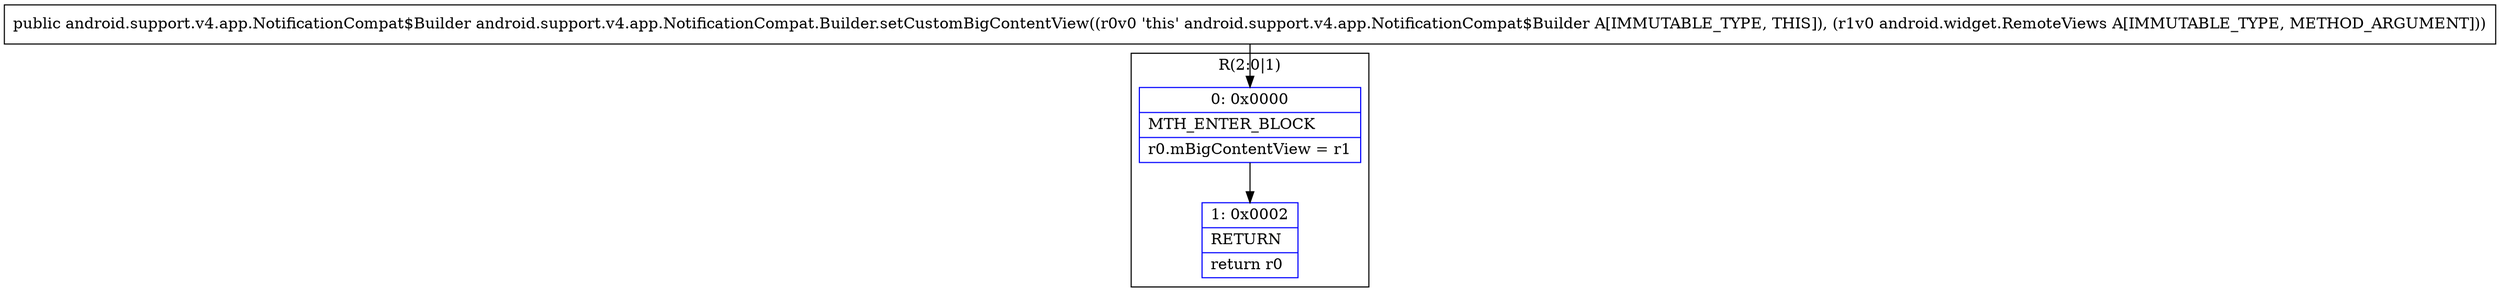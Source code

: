 digraph "CFG forandroid.support.v4.app.NotificationCompat.Builder.setCustomBigContentView(Landroid\/widget\/RemoteViews;)Landroid\/support\/v4\/app\/NotificationCompat$Builder;" {
subgraph cluster_Region_1547407105 {
label = "R(2:0|1)";
node [shape=record,color=blue];
Node_0 [shape=record,label="{0\:\ 0x0000|MTH_ENTER_BLOCK\l|r0.mBigContentView = r1\l}"];
Node_1 [shape=record,label="{1\:\ 0x0002|RETURN\l|return r0\l}"];
}
MethodNode[shape=record,label="{public android.support.v4.app.NotificationCompat$Builder android.support.v4.app.NotificationCompat.Builder.setCustomBigContentView((r0v0 'this' android.support.v4.app.NotificationCompat$Builder A[IMMUTABLE_TYPE, THIS]), (r1v0 android.widget.RemoteViews A[IMMUTABLE_TYPE, METHOD_ARGUMENT])) }"];
MethodNode -> Node_0;
Node_0 -> Node_1;
}

